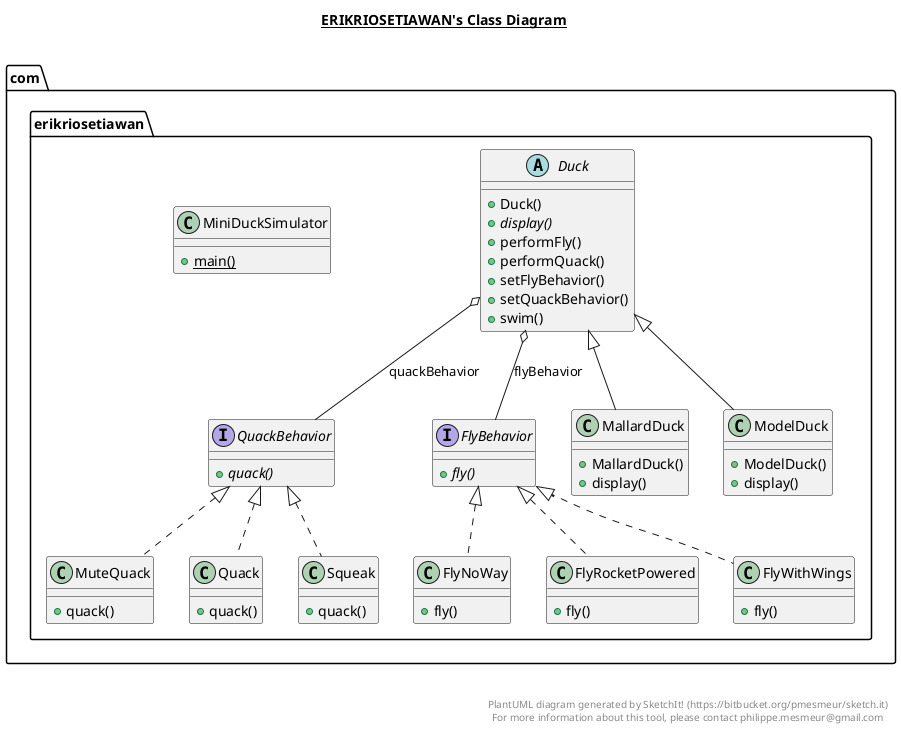 @startuml

title __ERIKRIOSETIAWAN's Class Diagram__\n

  namespace com.erikriosetiawan {
    abstract class com.erikriosetiawan.Duck {
        + Duck()
        {abstract} + display()
        + performFly()
        + performQuack()
        + setFlyBehavior()
        + setQuackBehavior()
        + swim()
    }
  }
  

  namespace com.erikriosetiawan {
    interface com.erikriosetiawan.FlyBehavior {
        {abstract} + fly()
    }
  }
  

  namespace com.erikriosetiawan {
    class com.erikriosetiawan.FlyNoWay {
        + fly()
    }
  }
  

  namespace com.erikriosetiawan {
    class com.erikriosetiawan.FlyRocketPowered {
        + fly()
    }
  }
  

  namespace com.erikriosetiawan {
    class com.erikriosetiawan.FlyWithWings {
        + fly()
    }
  }
  

  namespace com.erikriosetiawan {
    class com.erikriosetiawan.MallardDuck {
        + MallardDuck()
        + display()
    }
  }
  

  namespace com.erikriosetiawan {
    class com.erikriosetiawan.MiniDuckSimulator {
        {static} + main()
    }
  }
  

  namespace com.erikriosetiawan {
    class com.erikriosetiawan.ModelDuck {
        + ModelDuck()
        + display()
    }
  }
  

  namespace com.erikriosetiawan {
    class com.erikriosetiawan.MuteQuack {
        + quack()
    }
  }
  

  namespace com.erikriosetiawan {
    class com.erikriosetiawan.Quack {
        + quack()
    }
  }
  

  namespace com.erikriosetiawan {
    interface com.erikriosetiawan.QuackBehavior {
        {abstract} + quack()
    }
  }
  

  namespace com.erikriosetiawan {
    class com.erikriosetiawan.Squeak {
        + quack()
    }
  }
  

  com.erikriosetiawan.Duck o-- com.erikriosetiawan.FlyBehavior : flyBehavior
  com.erikriosetiawan.Duck o-- com.erikriosetiawan.QuackBehavior : quackBehavior
  com.erikriosetiawan.FlyNoWay .up.|> com.erikriosetiawan.FlyBehavior
  com.erikriosetiawan.FlyRocketPowered .up.|> com.erikriosetiawan.FlyBehavior
  com.erikriosetiawan.FlyWithWings .up.|> com.erikriosetiawan.FlyBehavior
  com.erikriosetiawan.MallardDuck -up-|> com.erikriosetiawan.Duck
  com.erikriosetiawan.ModelDuck -up-|> com.erikriosetiawan.Duck
  com.erikriosetiawan.MuteQuack .up.|> com.erikriosetiawan.QuackBehavior
  com.erikriosetiawan.Quack .up.|> com.erikriosetiawan.QuackBehavior
  com.erikriosetiawan.Squeak .up.|> com.erikriosetiawan.QuackBehavior


right footer


PlantUML diagram generated by SketchIt! (https://bitbucket.org/pmesmeur/sketch.it)
For more information about this tool, please contact philippe.mesmeur@gmail.com
endfooter

@enduml
